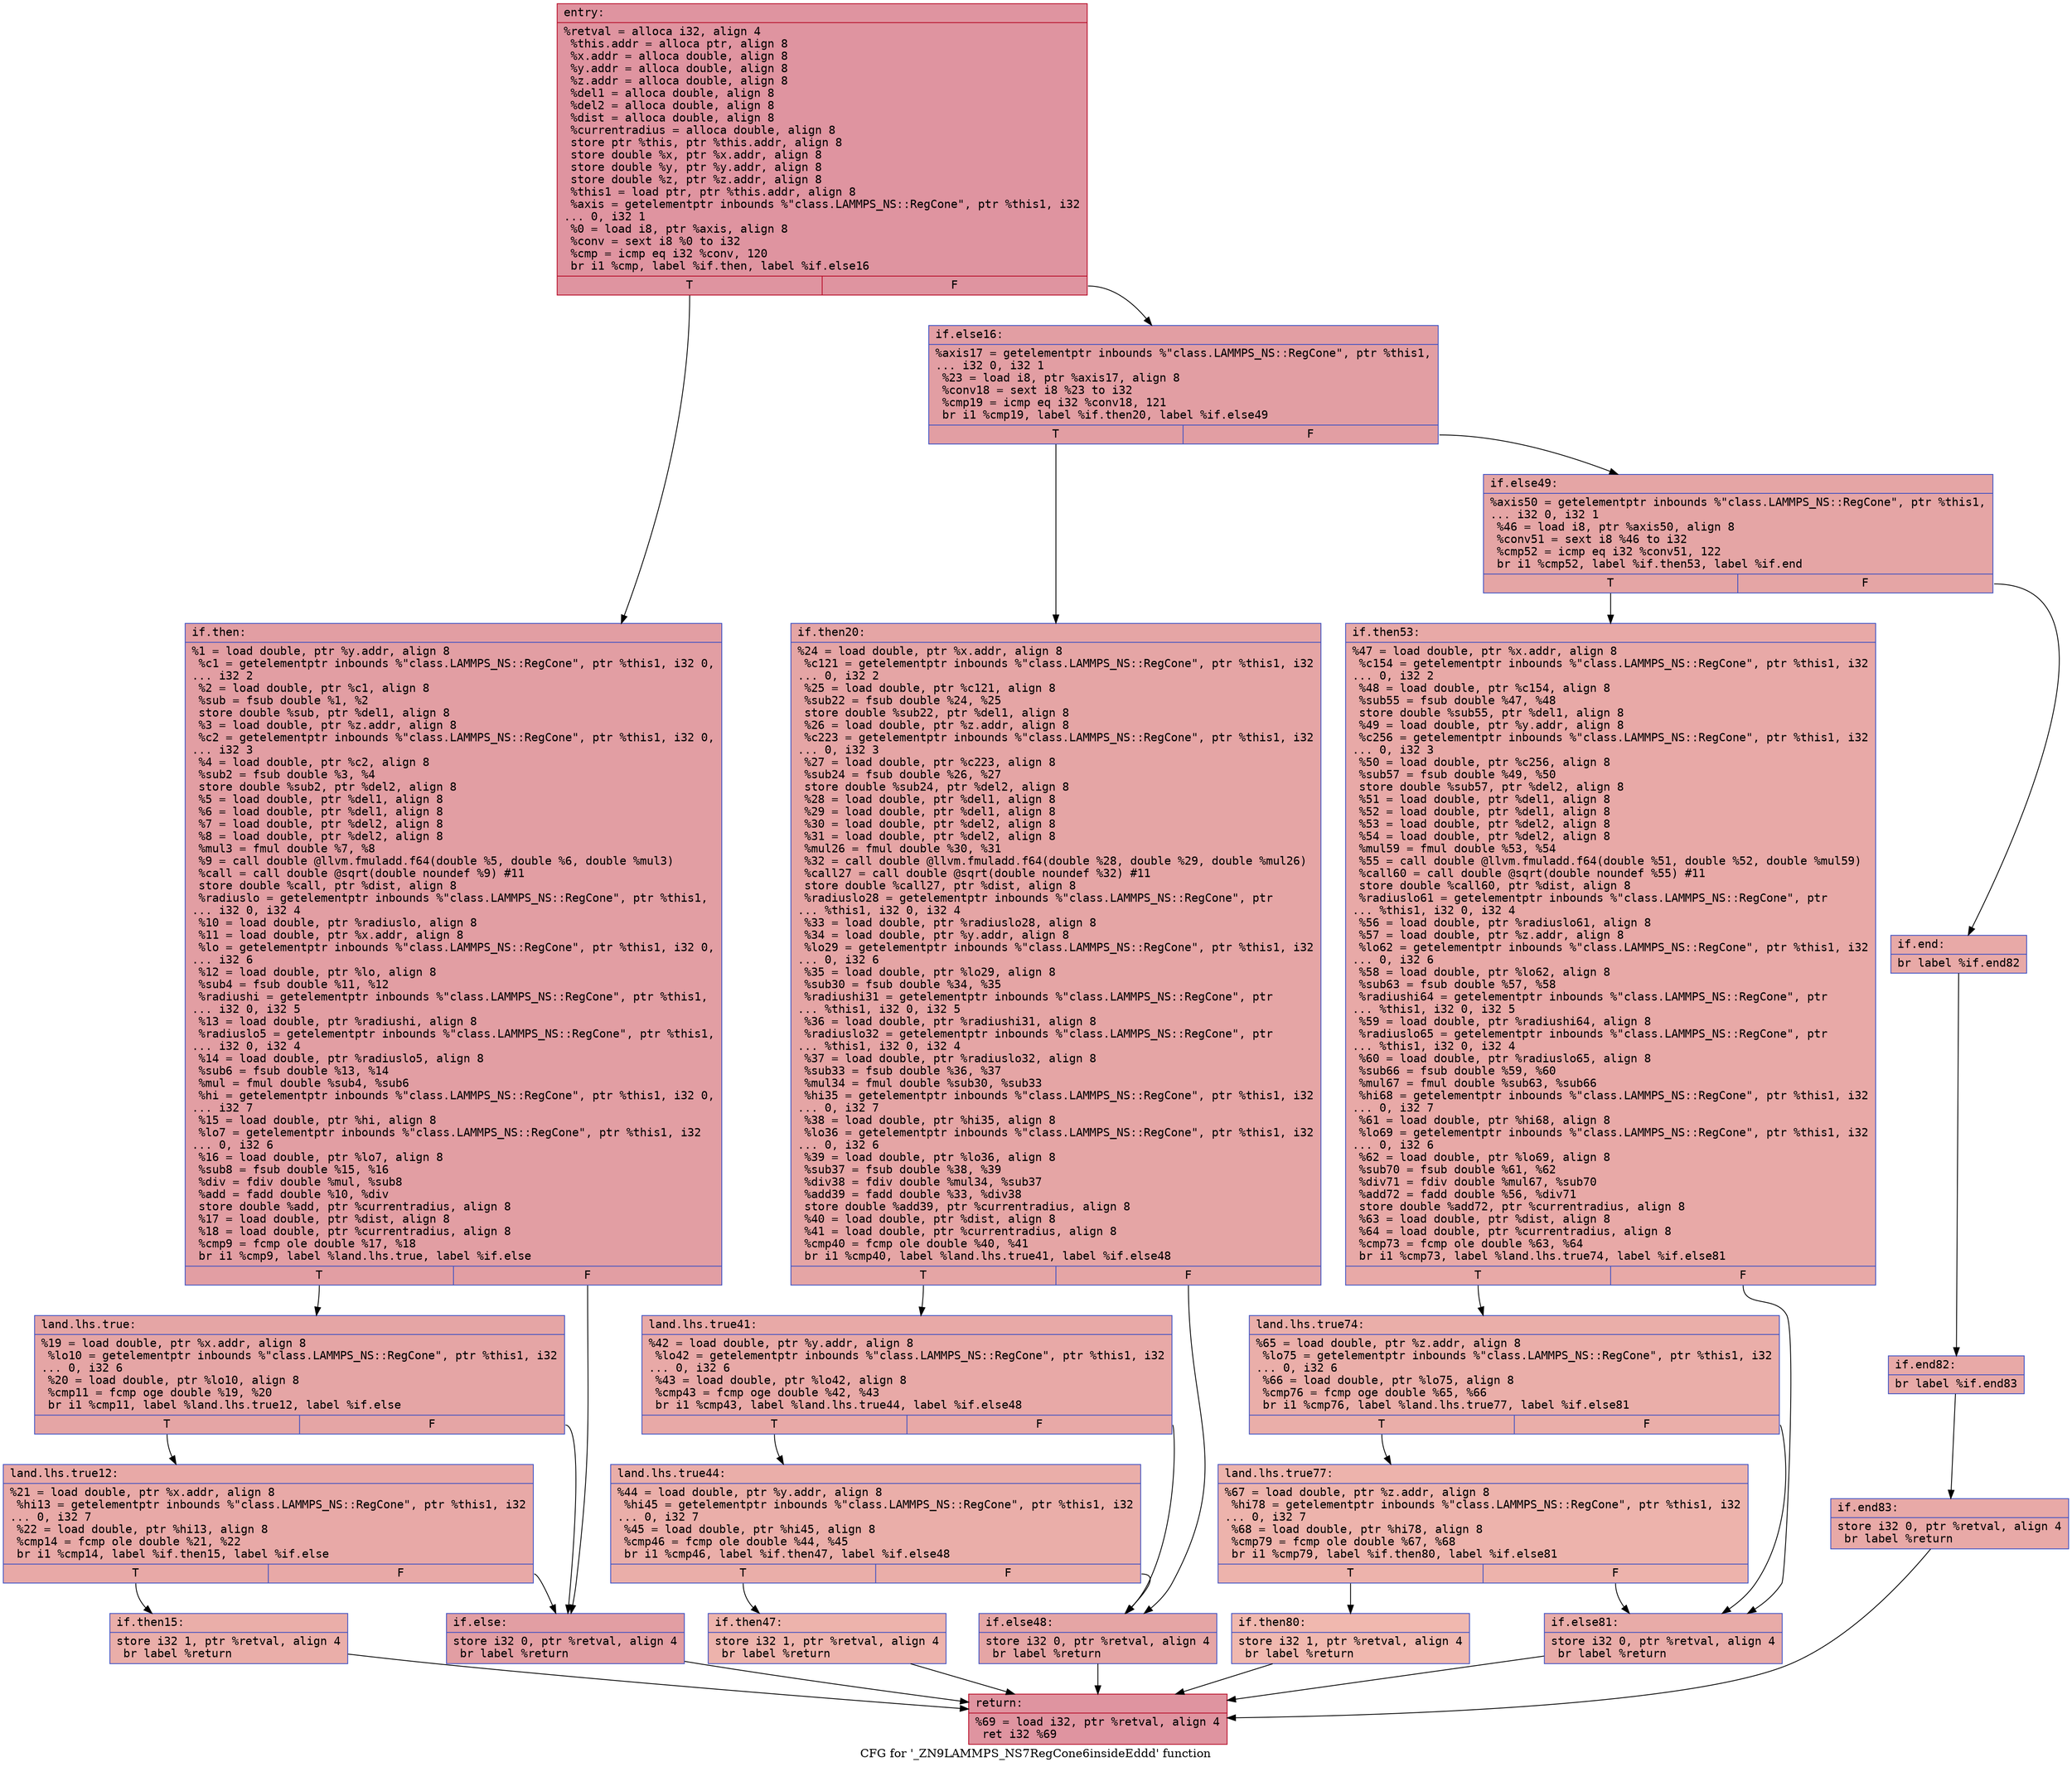 digraph "CFG for '_ZN9LAMMPS_NS7RegCone6insideEddd' function" {
	label="CFG for '_ZN9LAMMPS_NS7RegCone6insideEddd' function";

	Node0x5572da40a9a0 [shape=record,color="#b70d28ff", style=filled, fillcolor="#b70d2870" fontname="Courier",label="{entry:\l|  %retval = alloca i32, align 4\l  %this.addr = alloca ptr, align 8\l  %x.addr = alloca double, align 8\l  %y.addr = alloca double, align 8\l  %z.addr = alloca double, align 8\l  %del1 = alloca double, align 8\l  %del2 = alloca double, align 8\l  %dist = alloca double, align 8\l  %currentradius = alloca double, align 8\l  store ptr %this, ptr %this.addr, align 8\l  store double %x, ptr %x.addr, align 8\l  store double %y, ptr %y.addr, align 8\l  store double %z, ptr %z.addr, align 8\l  %this1 = load ptr, ptr %this.addr, align 8\l  %axis = getelementptr inbounds %\"class.LAMMPS_NS::RegCone\", ptr %this1, i32\l... 0, i32 1\l  %0 = load i8, ptr %axis, align 8\l  %conv = sext i8 %0 to i32\l  %cmp = icmp eq i32 %conv, 120\l  br i1 %cmp, label %if.then, label %if.else16\l|{<s0>T|<s1>F}}"];
	Node0x5572da40a9a0:s0 -> Node0x5572da3e4310[tooltip="entry -> if.then\nProbability 50.00%" ];
	Node0x5572da40a9a0:s1 -> Node0x5572da3e4380[tooltip="entry -> if.else16\nProbability 50.00%" ];
	Node0x5572da3e4310 [shape=record,color="#3d50c3ff", style=filled, fillcolor="#be242e70" fontname="Courier",label="{if.then:\l|  %1 = load double, ptr %y.addr, align 8\l  %c1 = getelementptr inbounds %\"class.LAMMPS_NS::RegCone\", ptr %this1, i32 0,\l... i32 2\l  %2 = load double, ptr %c1, align 8\l  %sub = fsub double %1, %2\l  store double %sub, ptr %del1, align 8\l  %3 = load double, ptr %z.addr, align 8\l  %c2 = getelementptr inbounds %\"class.LAMMPS_NS::RegCone\", ptr %this1, i32 0,\l... i32 3\l  %4 = load double, ptr %c2, align 8\l  %sub2 = fsub double %3, %4\l  store double %sub2, ptr %del2, align 8\l  %5 = load double, ptr %del1, align 8\l  %6 = load double, ptr %del1, align 8\l  %7 = load double, ptr %del2, align 8\l  %8 = load double, ptr %del2, align 8\l  %mul3 = fmul double %7, %8\l  %9 = call double @llvm.fmuladd.f64(double %5, double %6, double %mul3)\l  %call = call double @sqrt(double noundef %9) #11\l  store double %call, ptr %dist, align 8\l  %radiuslo = getelementptr inbounds %\"class.LAMMPS_NS::RegCone\", ptr %this1,\l... i32 0, i32 4\l  %10 = load double, ptr %radiuslo, align 8\l  %11 = load double, ptr %x.addr, align 8\l  %lo = getelementptr inbounds %\"class.LAMMPS_NS::RegCone\", ptr %this1, i32 0,\l... i32 6\l  %12 = load double, ptr %lo, align 8\l  %sub4 = fsub double %11, %12\l  %radiushi = getelementptr inbounds %\"class.LAMMPS_NS::RegCone\", ptr %this1,\l... i32 0, i32 5\l  %13 = load double, ptr %radiushi, align 8\l  %radiuslo5 = getelementptr inbounds %\"class.LAMMPS_NS::RegCone\", ptr %this1,\l... i32 0, i32 4\l  %14 = load double, ptr %radiuslo5, align 8\l  %sub6 = fsub double %13, %14\l  %mul = fmul double %sub4, %sub6\l  %hi = getelementptr inbounds %\"class.LAMMPS_NS::RegCone\", ptr %this1, i32 0,\l... i32 7\l  %15 = load double, ptr %hi, align 8\l  %lo7 = getelementptr inbounds %\"class.LAMMPS_NS::RegCone\", ptr %this1, i32\l... 0, i32 6\l  %16 = load double, ptr %lo7, align 8\l  %sub8 = fsub double %15, %16\l  %div = fdiv double %mul, %sub8\l  %add = fadd double %10, %div\l  store double %add, ptr %currentradius, align 8\l  %17 = load double, ptr %dist, align 8\l  %18 = load double, ptr %currentradius, align 8\l  %cmp9 = fcmp ole double %17, %18\l  br i1 %cmp9, label %land.lhs.true, label %if.else\l|{<s0>T|<s1>F}}"];
	Node0x5572da3e4310:s0 -> Node0x5572da3e6120[tooltip="if.then -> land.lhs.true\nProbability 50.00%" ];
	Node0x5572da3e4310:s1 -> Node0x5572da3e61a0[tooltip="if.then -> if.else\nProbability 50.00%" ];
	Node0x5572da3e6120 [shape=record,color="#3d50c3ff", style=filled, fillcolor="#c5333470" fontname="Courier",label="{land.lhs.true:\l|  %19 = load double, ptr %x.addr, align 8\l  %lo10 = getelementptr inbounds %\"class.LAMMPS_NS::RegCone\", ptr %this1, i32\l... 0, i32 6\l  %20 = load double, ptr %lo10, align 8\l  %cmp11 = fcmp oge double %19, %20\l  br i1 %cmp11, label %land.lhs.true12, label %if.else\l|{<s0>T|<s1>F}}"];
	Node0x5572da3e6120:s0 -> Node0x5572da3e6550[tooltip="land.lhs.true -> land.lhs.true12\nProbability 50.00%" ];
	Node0x5572da3e6120:s1 -> Node0x5572da3e61a0[tooltip="land.lhs.true -> if.else\nProbability 50.00%" ];
	Node0x5572da3e6550 [shape=record,color="#3d50c3ff", style=filled, fillcolor="#ca3b3770" fontname="Courier",label="{land.lhs.true12:\l|  %21 = load double, ptr %x.addr, align 8\l  %hi13 = getelementptr inbounds %\"class.LAMMPS_NS::RegCone\", ptr %this1, i32\l... 0, i32 7\l  %22 = load double, ptr %hi13, align 8\l  %cmp14 = fcmp ole double %21, %22\l  br i1 %cmp14, label %if.then15, label %if.else\l|{<s0>T|<s1>F}}"];
	Node0x5572da3e6550:s0 -> Node0x5572da3e6940[tooltip="land.lhs.true12 -> if.then15\nProbability 50.00%" ];
	Node0x5572da3e6550:s1 -> Node0x5572da3e61a0[tooltip="land.lhs.true12 -> if.else\nProbability 50.00%" ];
	Node0x5572da3e6940 [shape=record,color="#3d50c3ff", style=filled, fillcolor="#d0473d70" fontname="Courier",label="{if.then15:\l|  store i32 1, ptr %retval, align 4\l  br label %return\l}"];
	Node0x5572da3e6940 -> Node0x5572da3e6ae0[tooltip="if.then15 -> return\nProbability 100.00%" ];
	Node0x5572da3e61a0 [shape=record,color="#3d50c3ff", style=filled, fillcolor="#be242e70" fontname="Courier",label="{if.else:\l|  store i32 0, ptr %retval, align 4\l  br label %return\l}"];
	Node0x5572da3e61a0 -> Node0x5572da3e6ae0[tooltip="if.else -> return\nProbability 100.00%" ];
	Node0x5572da3e4380 [shape=record,color="#3d50c3ff", style=filled, fillcolor="#be242e70" fontname="Courier",label="{if.else16:\l|  %axis17 = getelementptr inbounds %\"class.LAMMPS_NS::RegCone\", ptr %this1,\l... i32 0, i32 1\l  %23 = load i8, ptr %axis17, align 8\l  %conv18 = sext i8 %23 to i32\l  %cmp19 = icmp eq i32 %conv18, 121\l  br i1 %cmp19, label %if.then20, label %if.else49\l|{<s0>T|<s1>F}}"];
	Node0x5572da3e4380:s0 -> Node0x5572da3e7590[tooltip="if.else16 -> if.then20\nProbability 50.00%" ];
	Node0x5572da3e4380:s1 -> Node0x5572da3e7610[tooltip="if.else16 -> if.else49\nProbability 50.00%" ];
	Node0x5572da3e7590 [shape=record,color="#3d50c3ff", style=filled, fillcolor="#c5333470" fontname="Courier",label="{if.then20:\l|  %24 = load double, ptr %x.addr, align 8\l  %c121 = getelementptr inbounds %\"class.LAMMPS_NS::RegCone\", ptr %this1, i32\l... 0, i32 2\l  %25 = load double, ptr %c121, align 8\l  %sub22 = fsub double %24, %25\l  store double %sub22, ptr %del1, align 8\l  %26 = load double, ptr %z.addr, align 8\l  %c223 = getelementptr inbounds %\"class.LAMMPS_NS::RegCone\", ptr %this1, i32\l... 0, i32 3\l  %27 = load double, ptr %c223, align 8\l  %sub24 = fsub double %26, %27\l  store double %sub24, ptr %del2, align 8\l  %28 = load double, ptr %del1, align 8\l  %29 = load double, ptr %del1, align 8\l  %30 = load double, ptr %del2, align 8\l  %31 = load double, ptr %del2, align 8\l  %mul26 = fmul double %30, %31\l  %32 = call double @llvm.fmuladd.f64(double %28, double %29, double %mul26)\l  %call27 = call double @sqrt(double noundef %32) #11\l  store double %call27, ptr %dist, align 8\l  %radiuslo28 = getelementptr inbounds %\"class.LAMMPS_NS::RegCone\", ptr\l... %this1, i32 0, i32 4\l  %33 = load double, ptr %radiuslo28, align 8\l  %34 = load double, ptr %y.addr, align 8\l  %lo29 = getelementptr inbounds %\"class.LAMMPS_NS::RegCone\", ptr %this1, i32\l... 0, i32 6\l  %35 = load double, ptr %lo29, align 8\l  %sub30 = fsub double %34, %35\l  %radiushi31 = getelementptr inbounds %\"class.LAMMPS_NS::RegCone\", ptr\l... %this1, i32 0, i32 5\l  %36 = load double, ptr %radiushi31, align 8\l  %radiuslo32 = getelementptr inbounds %\"class.LAMMPS_NS::RegCone\", ptr\l... %this1, i32 0, i32 4\l  %37 = load double, ptr %radiuslo32, align 8\l  %sub33 = fsub double %36, %37\l  %mul34 = fmul double %sub30, %sub33\l  %hi35 = getelementptr inbounds %\"class.LAMMPS_NS::RegCone\", ptr %this1, i32\l... 0, i32 7\l  %38 = load double, ptr %hi35, align 8\l  %lo36 = getelementptr inbounds %\"class.LAMMPS_NS::RegCone\", ptr %this1, i32\l... 0, i32 6\l  %39 = load double, ptr %lo36, align 8\l  %sub37 = fsub double %38, %39\l  %div38 = fdiv double %mul34, %sub37\l  %add39 = fadd double %33, %div38\l  store double %add39, ptr %currentradius, align 8\l  %40 = load double, ptr %dist, align 8\l  %41 = load double, ptr %currentradius, align 8\l  %cmp40 = fcmp ole double %40, %41\l  br i1 %cmp40, label %land.lhs.true41, label %if.else48\l|{<s0>T|<s1>F}}"];
	Node0x5572da3e7590:s0 -> Node0x5572da4142b0[tooltip="if.then20 -> land.lhs.true41\nProbability 50.00%" ];
	Node0x5572da3e7590:s1 -> Node0x5572da414330[tooltip="if.then20 -> if.else48\nProbability 50.00%" ];
	Node0x5572da4142b0 [shape=record,color="#3d50c3ff", style=filled, fillcolor="#ca3b3770" fontname="Courier",label="{land.lhs.true41:\l|  %42 = load double, ptr %y.addr, align 8\l  %lo42 = getelementptr inbounds %\"class.LAMMPS_NS::RegCone\", ptr %this1, i32\l... 0, i32 6\l  %43 = load double, ptr %lo42, align 8\l  %cmp43 = fcmp oge double %42, %43\l  br i1 %cmp43, label %land.lhs.true44, label %if.else48\l|{<s0>T|<s1>F}}"];
	Node0x5572da4142b0:s0 -> Node0x5572da414720[tooltip="land.lhs.true41 -> land.lhs.true44\nProbability 50.00%" ];
	Node0x5572da4142b0:s1 -> Node0x5572da414330[tooltip="land.lhs.true41 -> if.else48\nProbability 50.00%" ];
	Node0x5572da414720 [shape=record,color="#3d50c3ff", style=filled, fillcolor="#d0473d70" fontname="Courier",label="{land.lhs.true44:\l|  %44 = load double, ptr %y.addr, align 8\l  %hi45 = getelementptr inbounds %\"class.LAMMPS_NS::RegCone\", ptr %this1, i32\l... 0, i32 7\l  %45 = load double, ptr %hi45, align 8\l  %cmp46 = fcmp ole double %44, %45\l  br i1 %cmp46, label %if.then47, label %if.else48\l|{<s0>T|<s1>F}}"];
	Node0x5572da414720:s0 -> Node0x5572da414ae0[tooltip="land.lhs.true44 -> if.then47\nProbability 50.00%" ];
	Node0x5572da414720:s1 -> Node0x5572da414330[tooltip="land.lhs.true44 -> if.else48\nProbability 50.00%" ];
	Node0x5572da414ae0 [shape=record,color="#3d50c3ff", style=filled, fillcolor="#d6524470" fontname="Courier",label="{if.then47:\l|  store i32 1, ptr %retval, align 4\l  br label %return\l}"];
	Node0x5572da414ae0 -> Node0x5572da3e6ae0[tooltip="if.then47 -> return\nProbability 100.00%" ];
	Node0x5572da414330 [shape=record,color="#3d50c3ff", style=filled, fillcolor="#c5333470" fontname="Courier",label="{if.else48:\l|  store i32 0, ptr %retval, align 4\l  br label %return\l}"];
	Node0x5572da414330 -> Node0x5572da3e6ae0[tooltip="if.else48 -> return\nProbability 100.00%" ];
	Node0x5572da3e7610 [shape=record,color="#3d50c3ff", style=filled, fillcolor="#c5333470" fontname="Courier",label="{if.else49:\l|  %axis50 = getelementptr inbounds %\"class.LAMMPS_NS::RegCone\", ptr %this1,\l... i32 0, i32 1\l  %46 = load i8, ptr %axis50, align 8\l  %conv51 = sext i8 %46 to i32\l  %cmp52 = icmp eq i32 %conv51, 122\l  br i1 %cmp52, label %if.then53, label %if.end\l|{<s0>T|<s1>F}}"];
	Node0x5572da3e7610:s0 -> Node0x5572da4150a0[tooltip="if.else49 -> if.then53\nProbability 50.00%" ];
	Node0x5572da3e7610:s1 -> Node0x5572da415120[tooltip="if.else49 -> if.end\nProbability 50.00%" ];
	Node0x5572da4150a0 [shape=record,color="#3d50c3ff", style=filled, fillcolor="#ca3b3770" fontname="Courier",label="{if.then53:\l|  %47 = load double, ptr %x.addr, align 8\l  %c154 = getelementptr inbounds %\"class.LAMMPS_NS::RegCone\", ptr %this1, i32\l... 0, i32 2\l  %48 = load double, ptr %c154, align 8\l  %sub55 = fsub double %47, %48\l  store double %sub55, ptr %del1, align 8\l  %49 = load double, ptr %y.addr, align 8\l  %c256 = getelementptr inbounds %\"class.LAMMPS_NS::RegCone\", ptr %this1, i32\l... 0, i32 3\l  %50 = load double, ptr %c256, align 8\l  %sub57 = fsub double %49, %50\l  store double %sub57, ptr %del2, align 8\l  %51 = load double, ptr %del1, align 8\l  %52 = load double, ptr %del1, align 8\l  %53 = load double, ptr %del2, align 8\l  %54 = load double, ptr %del2, align 8\l  %mul59 = fmul double %53, %54\l  %55 = call double @llvm.fmuladd.f64(double %51, double %52, double %mul59)\l  %call60 = call double @sqrt(double noundef %55) #11\l  store double %call60, ptr %dist, align 8\l  %radiuslo61 = getelementptr inbounds %\"class.LAMMPS_NS::RegCone\", ptr\l... %this1, i32 0, i32 4\l  %56 = load double, ptr %radiuslo61, align 8\l  %57 = load double, ptr %z.addr, align 8\l  %lo62 = getelementptr inbounds %\"class.LAMMPS_NS::RegCone\", ptr %this1, i32\l... 0, i32 6\l  %58 = load double, ptr %lo62, align 8\l  %sub63 = fsub double %57, %58\l  %radiushi64 = getelementptr inbounds %\"class.LAMMPS_NS::RegCone\", ptr\l... %this1, i32 0, i32 5\l  %59 = load double, ptr %radiushi64, align 8\l  %radiuslo65 = getelementptr inbounds %\"class.LAMMPS_NS::RegCone\", ptr\l... %this1, i32 0, i32 4\l  %60 = load double, ptr %radiuslo65, align 8\l  %sub66 = fsub double %59, %60\l  %mul67 = fmul double %sub63, %sub66\l  %hi68 = getelementptr inbounds %\"class.LAMMPS_NS::RegCone\", ptr %this1, i32\l... 0, i32 7\l  %61 = load double, ptr %hi68, align 8\l  %lo69 = getelementptr inbounds %\"class.LAMMPS_NS::RegCone\", ptr %this1, i32\l... 0, i32 6\l  %62 = load double, ptr %lo69, align 8\l  %sub70 = fsub double %61, %62\l  %div71 = fdiv double %mul67, %sub70\l  %add72 = fadd double %56, %div71\l  store double %add72, ptr %currentradius, align 8\l  %63 = load double, ptr %dist, align 8\l  %64 = load double, ptr %currentradius, align 8\l  %cmp73 = fcmp ole double %63, %64\l  br i1 %cmp73, label %land.lhs.true74, label %if.else81\l|{<s0>T|<s1>F}}"];
	Node0x5572da4150a0:s0 -> Node0x5572da417ae0[tooltip="if.then53 -> land.lhs.true74\nProbability 50.00%" ];
	Node0x5572da4150a0:s1 -> Node0x5572da417b60[tooltip="if.then53 -> if.else81\nProbability 50.00%" ];
	Node0x5572da417ae0 [shape=record,color="#3d50c3ff", style=filled, fillcolor="#d0473d70" fontname="Courier",label="{land.lhs.true74:\l|  %65 = load double, ptr %z.addr, align 8\l  %lo75 = getelementptr inbounds %\"class.LAMMPS_NS::RegCone\", ptr %this1, i32\l... 0, i32 6\l  %66 = load double, ptr %lo75, align 8\l  %cmp76 = fcmp oge double %65, %66\l  br i1 %cmp76, label %land.lhs.true77, label %if.else81\l|{<s0>T|<s1>F}}"];
	Node0x5572da417ae0:s0 -> Node0x5572da417f50[tooltip="land.lhs.true74 -> land.lhs.true77\nProbability 50.00%" ];
	Node0x5572da417ae0:s1 -> Node0x5572da417b60[tooltip="land.lhs.true74 -> if.else81\nProbability 50.00%" ];
	Node0x5572da417f50 [shape=record,color="#3d50c3ff", style=filled, fillcolor="#d6524470" fontname="Courier",label="{land.lhs.true77:\l|  %67 = load double, ptr %z.addr, align 8\l  %hi78 = getelementptr inbounds %\"class.LAMMPS_NS::RegCone\", ptr %this1, i32\l... 0, i32 7\l  %68 = load double, ptr %hi78, align 8\l  %cmp79 = fcmp ole double %67, %68\l  br i1 %cmp79, label %if.then80, label %if.else81\l|{<s0>T|<s1>F}}"];
	Node0x5572da417f50:s0 -> Node0x5572da418310[tooltip="land.lhs.true77 -> if.then80\nProbability 50.00%" ];
	Node0x5572da417f50:s1 -> Node0x5572da417b60[tooltip="land.lhs.true77 -> if.else81\nProbability 50.00%" ];
	Node0x5572da418310 [shape=record,color="#3d50c3ff", style=filled, fillcolor="#dc5d4a70" fontname="Courier",label="{if.then80:\l|  store i32 1, ptr %retval, align 4\l  br label %return\l}"];
	Node0x5572da418310 -> Node0x5572da3e6ae0[tooltip="if.then80 -> return\nProbability 100.00%" ];
	Node0x5572da417b60 [shape=record,color="#3d50c3ff", style=filled, fillcolor="#cc403a70" fontname="Courier",label="{if.else81:\l|  store i32 0, ptr %retval, align 4\l  br label %return\l}"];
	Node0x5572da417b60 -> Node0x5572da3e6ae0[tooltip="if.else81 -> return\nProbability 100.00%" ];
	Node0x5572da415120 [shape=record,color="#3d50c3ff", style=filled, fillcolor="#ca3b3770" fontname="Courier",label="{if.end:\l|  br label %if.end82\l}"];
	Node0x5572da415120 -> Node0x5572da418630[tooltip="if.end -> if.end82\nProbability 100.00%" ];
	Node0x5572da418630 [shape=record,color="#3d50c3ff", style=filled, fillcolor="#ca3b3770" fontname="Courier",label="{if.end82:\l|  br label %if.end83\l}"];
	Node0x5572da418630 -> Node0x5572da418720[tooltip="if.end82 -> if.end83\nProbability 100.00%" ];
	Node0x5572da418720 [shape=record,color="#3d50c3ff", style=filled, fillcolor="#ca3b3770" fontname="Courier",label="{if.end83:\l|  store i32 0, ptr %retval, align 4\l  br label %return\l}"];
	Node0x5572da418720 -> Node0x5572da3e6ae0[tooltip="if.end83 -> return\nProbability 100.00%" ];
	Node0x5572da3e6ae0 [shape=record,color="#b70d28ff", style=filled, fillcolor="#b70d2870" fontname="Courier",label="{return:\l|  %69 = load i32, ptr %retval, align 4\l  ret i32 %69\l}"];
}
